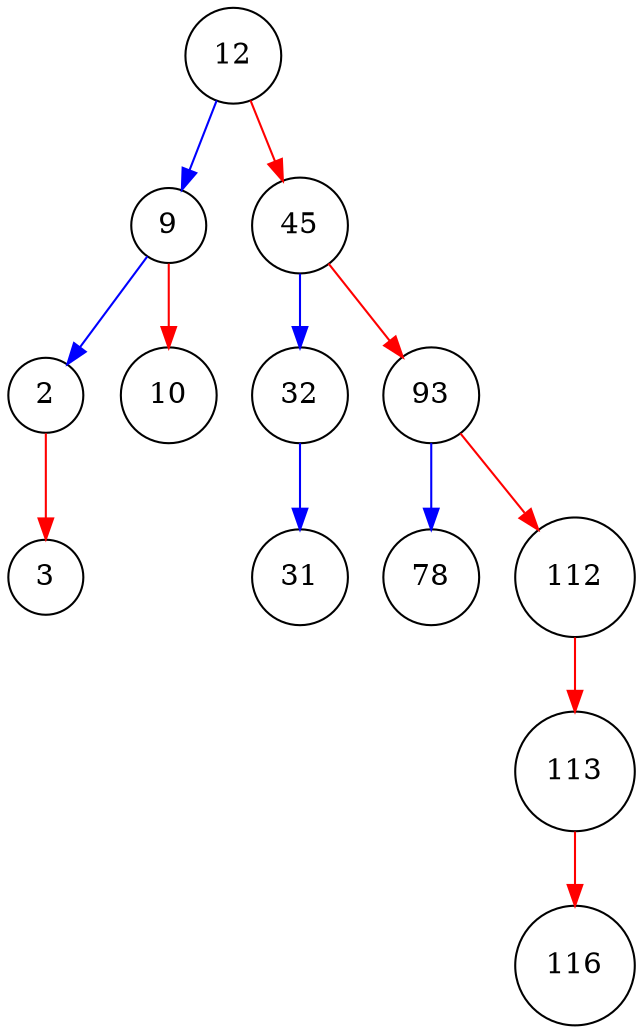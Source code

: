digraph G {
node [shape=circle, color=black]
edge [dir=right color="red"]
	2->3
edge [dir=right color="blue"]
	9->2
edge [dir=right color="red"]
	9->10
edge [dir=right color="blue"]
	12->9
edge [dir=right color="blue"]
	32->31
edge [dir=right color="blue"]
	45->32
edge [dir=right color="blue"]
	93->78
edge [dir=right color="red"]
	113->116
edge [dir=right color="red"]
	112->113
edge [dir=right color="red"]
	93->112
edge [dir=right color="red"]
	45->93
edge [dir=right color="red"]
	12->45
}
